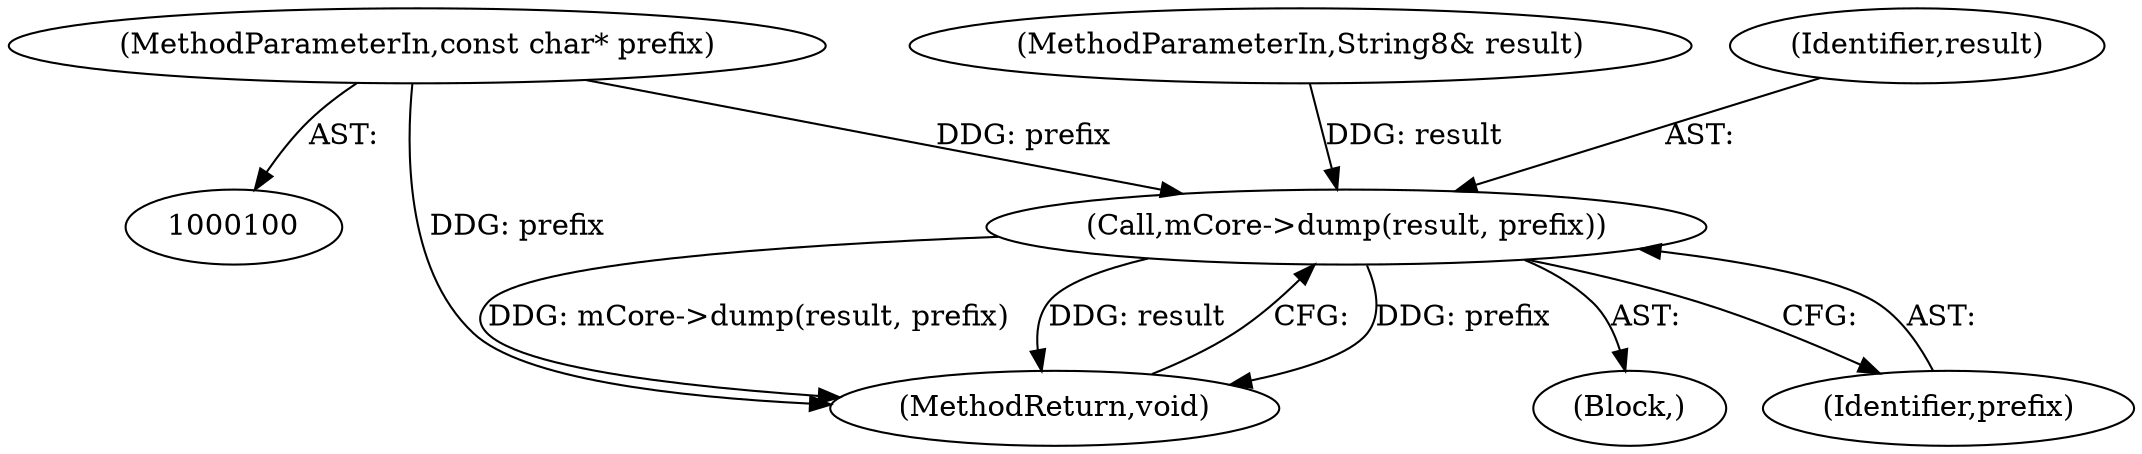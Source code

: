 digraph "0_Android_a40b30f5c43726120bfe69d41ff5aeb31fe1d02a@pointer" {
"1000102" [label="(MethodParameterIn,const char* prefix)"];
"1000140" [label="(Call,mCore->dump(result, prefix))"];
"1000101" [label="(MethodParameterIn,String8& result)"];
"1000140" [label="(Call,mCore->dump(result, prefix))"];
"1000141" [label="(Identifier,result)"];
"1000102" [label="(MethodParameterIn,const char* prefix)"];
"1000143" [label="(MethodReturn,void)"];
"1000139" [label="(Block,)"];
"1000142" [label="(Identifier,prefix)"];
"1000102" -> "1000100"  [label="AST: "];
"1000102" -> "1000143"  [label="DDG: prefix"];
"1000102" -> "1000140"  [label="DDG: prefix"];
"1000140" -> "1000139"  [label="AST: "];
"1000140" -> "1000142"  [label="CFG: "];
"1000141" -> "1000140"  [label="AST: "];
"1000142" -> "1000140"  [label="AST: "];
"1000143" -> "1000140"  [label="CFG: "];
"1000140" -> "1000143"  [label="DDG: prefix"];
"1000140" -> "1000143"  [label="DDG: mCore->dump(result, prefix)"];
"1000140" -> "1000143"  [label="DDG: result"];
"1000101" -> "1000140"  [label="DDG: result"];
}
